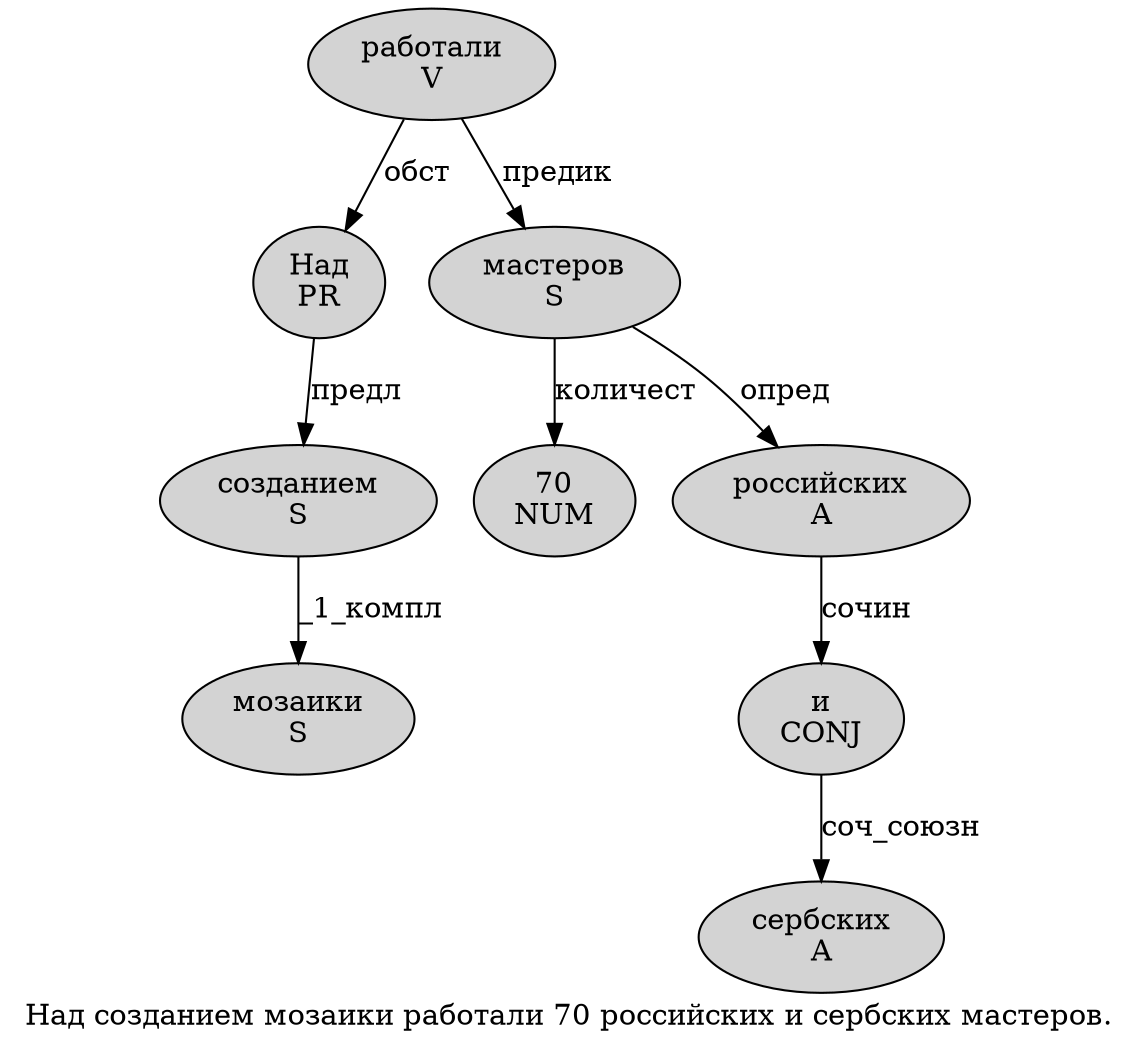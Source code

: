 digraph SENTENCE_351 {
	graph [label="Над созданием мозаики работали 70 российских и сербских мастеров."]
	node [style=filled]
		0 [label="Над
PR" color="" fillcolor=lightgray penwidth=1 shape=ellipse]
		1 [label="созданием
S" color="" fillcolor=lightgray penwidth=1 shape=ellipse]
		2 [label="мозаики
S" color="" fillcolor=lightgray penwidth=1 shape=ellipse]
		3 [label="работали
V" color="" fillcolor=lightgray penwidth=1 shape=ellipse]
		4 [label="70
NUM" color="" fillcolor=lightgray penwidth=1 shape=ellipse]
		5 [label="российских
A" color="" fillcolor=lightgray penwidth=1 shape=ellipse]
		6 [label="и
CONJ" color="" fillcolor=lightgray penwidth=1 shape=ellipse]
		7 [label="сербских
A" color="" fillcolor=lightgray penwidth=1 shape=ellipse]
		8 [label="мастеров
S" color="" fillcolor=lightgray penwidth=1 shape=ellipse]
			0 -> 1 [label="предл"]
			3 -> 0 [label="обст"]
			3 -> 8 [label="предик"]
			1 -> 2 [label="_1_компл"]
			8 -> 4 [label="количест"]
			8 -> 5 [label="опред"]
			5 -> 6 [label="сочин"]
			6 -> 7 [label="соч_союзн"]
}